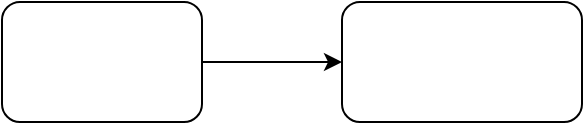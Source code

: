 <mxfile version="15.7.3" type="github">
  <diagram id="UUMaen8UAsSaZx9NewCR" name="Page-1">
    <mxGraphModel dx="920" dy="435" grid="1" gridSize="10" guides="1" tooltips="1" connect="1" arrows="1" fold="1" page="1" pageScale="1" pageWidth="827" pageHeight="1169" math="0" shadow="0">
      <root>
        <mxCell id="0" />
        <mxCell id="1" parent="0" />
        <mxCell id="gFnjkNJQwceTmcIACgji-3" value="" style="edgeStyle=orthogonalEdgeStyle;rounded=0;orthogonalLoop=1;jettySize=auto;html=1;" edge="1" parent="1" source="gFnjkNJQwceTmcIACgji-1" target="gFnjkNJQwceTmcIACgji-2">
          <mxGeometry relative="1" as="geometry" />
        </mxCell>
        <mxCell id="gFnjkNJQwceTmcIACgji-1" value="" style="rounded=1;whiteSpace=wrap;html=1;" vertex="1" parent="1">
          <mxGeometry x="190" y="480" width="100" height="60" as="geometry" />
        </mxCell>
        <mxCell id="gFnjkNJQwceTmcIACgji-2" value="" style="whiteSpace=wrap;html=1;rounded=1;" vertex="1" parent="1">
          <mxGeometry x="360" y="480" width="120" height="60" as="geometry" />
        </mxCell>
      </root>
    </mxGraphModel>
  </diagram>
</mxfile>

